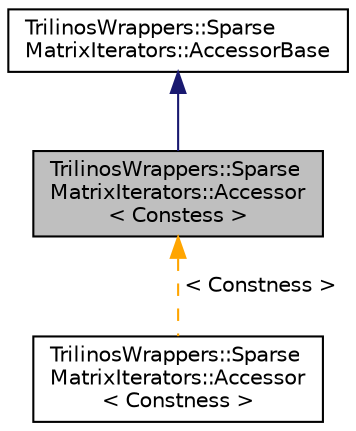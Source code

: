 digraph "TrilinosWrappers::SparseMatrixIterators::Accessor&lt; Constess &gt;"
{
 // LATEX_PDF_SIZE
  edge [fontname="Helvetica",fontsize="10",labelfontname="Helvetica",labelfontsize="10"];
  node [fontname="Helvetica",fontsize="10",shape=record];
  Node1 [label="TrilinosWrappers::Sparse\lMatrixIterators::Accessor\l\< Constess \>",height=0.2,width=0.4,color="black", fillcolor="grey75", style="filled", fontcolor="black",tooltip=" "];
  Node2 -> Node1 [dir="back",color="midnightblue",fontsize="10",style="solid",fontname="Helvetica"];
  Node2 [label="TrilinosWrappers::Sparse\lMatrixIterators::AccessorBase",height=0.2,width=0.4,color="black", fillcolor="white", style="filled",URL="$classTrilinosWrappers_1_1SparseMatrixIterators_1_1AccessorBase.html",tooltip=" "];
  Node1 -> Node3 [dir="back",color="orange",fontsize="10",style="dashed",label=" \< Constness \>" ,fontname="Helvetica"];
  Node3 [label="TrilinosWrappers::Sparse\lMatrixIterators::Accessor\l\< Constness \>",height=0.2,width=0.4,color="black", fillcolor="white", style="filled",URL="$classTrilinosWrappers_1_1SparseMatrixIterators_1_1Accessor.html",tooltip=" "];
}
